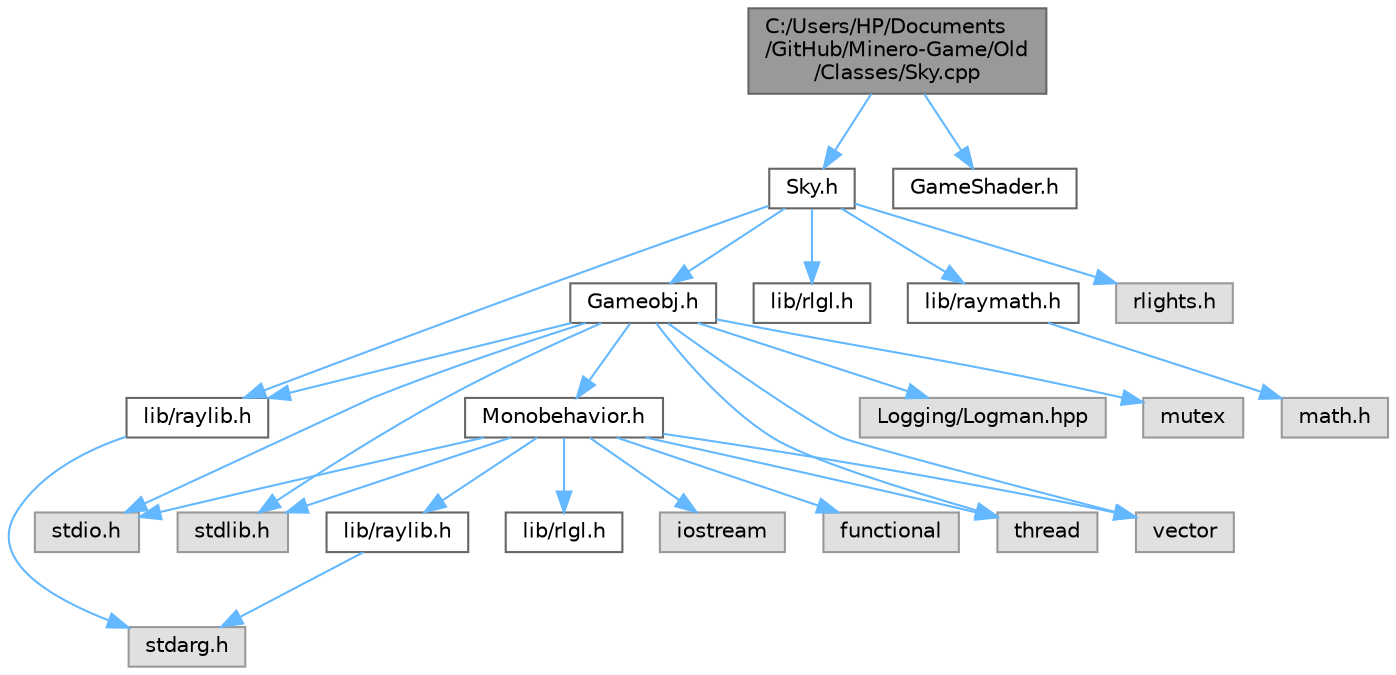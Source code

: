 digraph "C:/Users/HP/Documents/GitHub/Minero-Game/Old/Classes/Sky.cpp"
{
 // LATEX_PDF_SIZE
  bgcolor="transparent";
  edge [fontname=Helvetica,fontsize=10,labelfontname=Helvetica,labelfontsize=10];
  node [fontname=Helvetica,fontsize=10,shape=box,height=0.2,width=0.4];
  Node1 [id="Node000001",label="C:/Users/HP/Documents\l/GitHub/Minero-Game/Old\l/Classes/Sky.cpp",height=0.2,width=0.4,color="gray40", fillcolor="grey60", style="filled", fontcolor="black",tooltip=" "];
  Node1 -> Node2 [id="edge53_Node000001_Node000002",color="steelblue1",style="solid",tooltip=" "];
  Node2 [id="Node000002",label="Sky.h",height=0.2,width=0.4,color="grey40", fillcolor="white", style="filled",URL="$_old_2_classes_2_sky_8h.html",tooltip=" "];
  Node2 -> Node3 [id="edge54_Node000002_Node000003",color="steelblue1",style="solid",tooltip=" "];
  Node3 [id="Node000003",label="lib/raylib.h",height=0.2,width=0.4,color="grey40", fillcolor="white", style="filled",URL="$_old_2_classes_2lib_2raylib_8h.html",tooltip=" "];
  Node3 -> Node4 [id="edge55_Node000003_Node000004",color="steelblue1",style="solid",tooltip=" "];
  Node4 [id="Node000004",label="stdarg.h",height=0.2,width=0.4,color="grey60", fillcolor="#E0E0E0", style="filled",tooltip=" "];
  Node2 -> Node5 [id="edge56_Node000002_Node000005",color="steelblue1",style="solid",tooltip=" "];
  Node5 [id="Node000005",label="lib/rlgl.h",height=0.2,width=0.4,color="grey40", fillcolor="white", style="filled",URL="$_old_2_classes_2lib_2rlgl_8h.html",tooltip=" "];
  Node2 -> Node6 [id="edge57_Node000002_Node000006",color="steelblue1",style="solid",tooltip=" "];
  Node6 [id="Node000006",label="lib/raymath.h",height=0.2,width=0.4,color="grey40", fillcolor="white", style="filled",URL="$_old_2_classes_2lib_2raymath_8h.html",tooltip=" "];
  Node6 -> Node7 [id="edge58_Node000006_Node000007",color="steelblue1",style="solid",tooltip=" "];
  Node7 [id="Node000007",label="math.h",height=0.2,width=0.4,color="grey60", fillcolor="#E0E0E0", style="filled",tooltip=" "];
  Node2 -> Node8 [id="edge59_Node000002_Node000008",color="steelblue1",style="solid",tooltip=" "];
  Node8 [id="Node000008",label="Gameobj.h",height=0.2,width=0.4,color="grey40", fillcolor="white", style="filled",URL="$_old_2_classes_2_gameobj_8h.html",tooltip=" "];
  Node8 -> Node3 [id="edge60_Node000008_Node000003",color="steelblue1",style="solid",tooltip=" "];
  Node8 -> Node9 [id="edge61_Node000008_Node000009",color="steelblue1",style="solid",tooltip=" "];
  Node9 [id="Node000009",label="Monobehavior.h",height=0.2,width=0.4,color="grey40", fillcolor="white", style="filled",URL="$_monobehavior_8h.html",tooltip=" "];
  Node9 -> Node10 [id="edge62_Node000009_Node000010",color="steelblue1",style="solid",tooltip=" "];
  Node10 [id="Node000010",label="lib/raylib.h",height=0.2,width=0.4,color="grey40", fillcolor="white", style="filled",URL="$_classes_2lib_2raylib_8h.html",tooltip=" "];
  Node10 -> Node4 [id="edge63_Node000010_Node000004",color="steelblue1",style="solid",tooltip=" "];
  Node9 -> Node11 [id="edge64_Node000009_Node000011",color="steelblue1",style="solid",tooltip=" "];
  Node11 [id="Node000011",label="lib/rlgl.h",height=0.2,width=0.4,color="grey40", fillcolor="white", style="filled",URL="$_classes_2lib_2rlgl_8h.html",tooltip=" "];
  Node9 -> Node12 [id="edge65_Node000009_Node000012",color="steelblue1",style="solid",tooltip=" "];
  Node12 [id="Node000012",label="stdio.h",height=0.2,width=0.4,color="grey60", fillcolor="#E0E0E0", style="filled",tooltip=" "];
  Node9 -> Node13 [id="edge66_Node000009_Node000013",color="steelblue1",style="solid",tooltip=" "];
  Node13 [id="Node000013",label="stdlib.h",height=0.2,width=0.4,color="grey60", fillcolor="#E0E0E0", style="filled",tooltip=" "];
  Node9 -> Node14 [id="edge67_Node000009_Node000014",color="steelblue1",style="solid",tooltip=" "];
  Node14 [id="Node000014",label="iostream",height=0.2,width=0.4,color="grey60", fillcolor="#E0E0E0", style="filled",tooltip=" "];
  Node9 -> Node15 [id="edge68_Node000009_Node000015",color="steelblue1",style="solid",tooltip=" "];
  Node15 [id="Node000015",label="thread",height=0.2,width=0.4,color="grey60", fillcolor="#E0E0E0", style="filled",tooltip=" "];
  Node9 -> Node16 [id="edge69_Node000009_Node000016",color="steelblue1",style="solid",tooltip=" "];
  Node16 [id="Node000016",label="vector",height=0.2,width=0.4,color="grey60", fillcolor="#E0E0E0", style="filled",tooltip=" "];
  Node9 -> Node17 [id="edge70_Node000009_Node000017",color="steelblue1",style="solid",tooltip=" "];
  Node17 [id="Node000017",label="functional",height=0.2,width=0.4,color="grey60", fillcolor="#E0E0E0", style="filled",tooltip=" "];
  Node8 -> Node18 [id="edge71_Node000008_Node000018",color="steelblue1",style="solid",tooltip=" "];
  Node18 [id="Node000018",label="Logging/Logman.hpp",height=0.2,width=0.4,color="grey60", fillcolor="#E0E0E0", style="filled",tooltip=" "];
  Node8 -> Node12 [id="edge72_Node000008_Node000012",color="steelblue1",style="solid",tooltip=" "];
  Node8 -> Node13 [id="edge73_Node000008_Node000013",color="steelblue1",style="solid",tooltip=" "];
  Node8 -> Node16 [id="edge74_Node000008_Node000016",color="steelblue1",style="solid",tooltip=" "];
  Node8 -> Node15 [id="edge75_Node000008_Node000015",color="steelblue1",style="solid",tooltip=" "];
  Node8 -> Node19 [id="edge76_Node000008_Node000019",color="steelblue1",style="solid",tooltip=" "];
  Node19 [id="Node000019",label="mutex",height=0.2,width=0.4,color="grey60", fillcolor="#E0E0E0", style="filled",tooltip=" "];
  Node2 -> Node20 [id="edge77_Node000002_Node000020",color="steelblue1",style="solid",tooltip=" "];
  Node20 [id="Node000020",label="rlights.h",height=0.2,width=0.4,color="grey60", fillcolor="#E0E0E0", style="filled",tooltip=" "];
  Node1 -> Node21 [id="edge78_Node000001_Node000021",color="steelblue1",style="solid",tooltip=" "];
  Node21 [id="Node000021",label="GameShader.h",height=0.2,width=0.4,color="grey40", fillcolor="white", style="filled",URL="$_old_2_classes_2_game_shader_8h.html",tooltip=" "];
}
